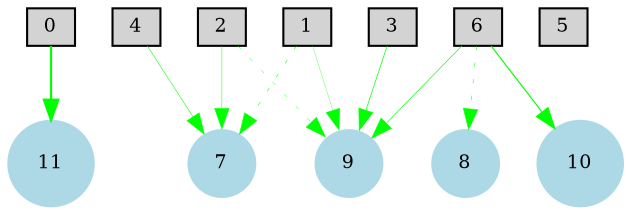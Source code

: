 digraph {
	node [fontsize=9 height=0.2 shape=circle width=0.2]
		0 [shape=box style=filled]
		1 [shape=box style=filled]
		2 [shape=box style=filled]
		3 [shape=box style=filled]
		4 [shape=box style=filled]
		5 [shape=box style=filled]
		6 [shape=box style=filled]
		7 [color=lightblue style=filled]
		8 [color=lightblue style=filled]
		9 [color=lightblue style=filled]
		10 [color=lightblue style=filled]
		11 [color=lightblue style=filled]
			2 -> 7 [color=green penwidth=0.214208436529 style=solid]
			4 -> 7 [color=green penwidth=0.256843495507 style=solid]
			6 -> 8 [color=green penwidth=0.245800104255 style=dotted]
			2 -> 9 [color=green penwidth=0.163277724123 style=dotted]
			6 -> 10 [color=green penwidth=0.544079459004 style=solid]
			6 -> 9 [color=green penwidth=0.310767053727 style=solid]
			0 -> 11 [color=green penwidth=0.982214533251 style=solid]
			3 -> 9 [color=green penwidth=0.337198292454 style=solid]
			1 -> 9 [color=green penwidth=0.142231557526 style=solid]
			1 -> 7 [color=green penwidth=0.251633823944 style=dotted]
}